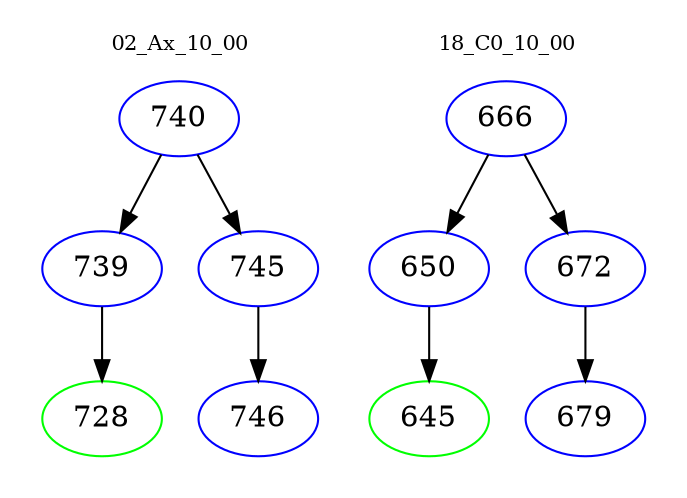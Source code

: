 digraph{
subgraph cluster_0 {
color = white
label = "02_Ax_10_00";
fontsize=10;
T0_740 [label="740", color="blue"]
T0_740 -> T0_739 [color="black"]
T0_739 [label="739", color="blue"]
T0_739 -> T0_728 [color="black"]
T0_728 [label="728", color="green"]
T0_740 -> T0_745 [color="black"]
T0_745 [label="745", color="blue"]
T0_745 -> T0_746 [color="black"]
T0_746 [label="746", color="blue"]
}
subgraph cluster_1 {
color = white
label = "18_C0_10_00";
fontsize=10;
T1_666 [label="666", color="blue"]
T1_666 -> T1_650 [color="black"]
T1_650 [label="650", color="blue"]
T1_650 -> T1_645 [color="black"]
T1_645 [label="645", color="green"]
T1_666 -> T1_672 [color="black"]
T1_672 [label="672", color="blue"]
T1_672 -> T1_679 [color="black"]
T1_679 [label="679", color="blue"]
}
}
